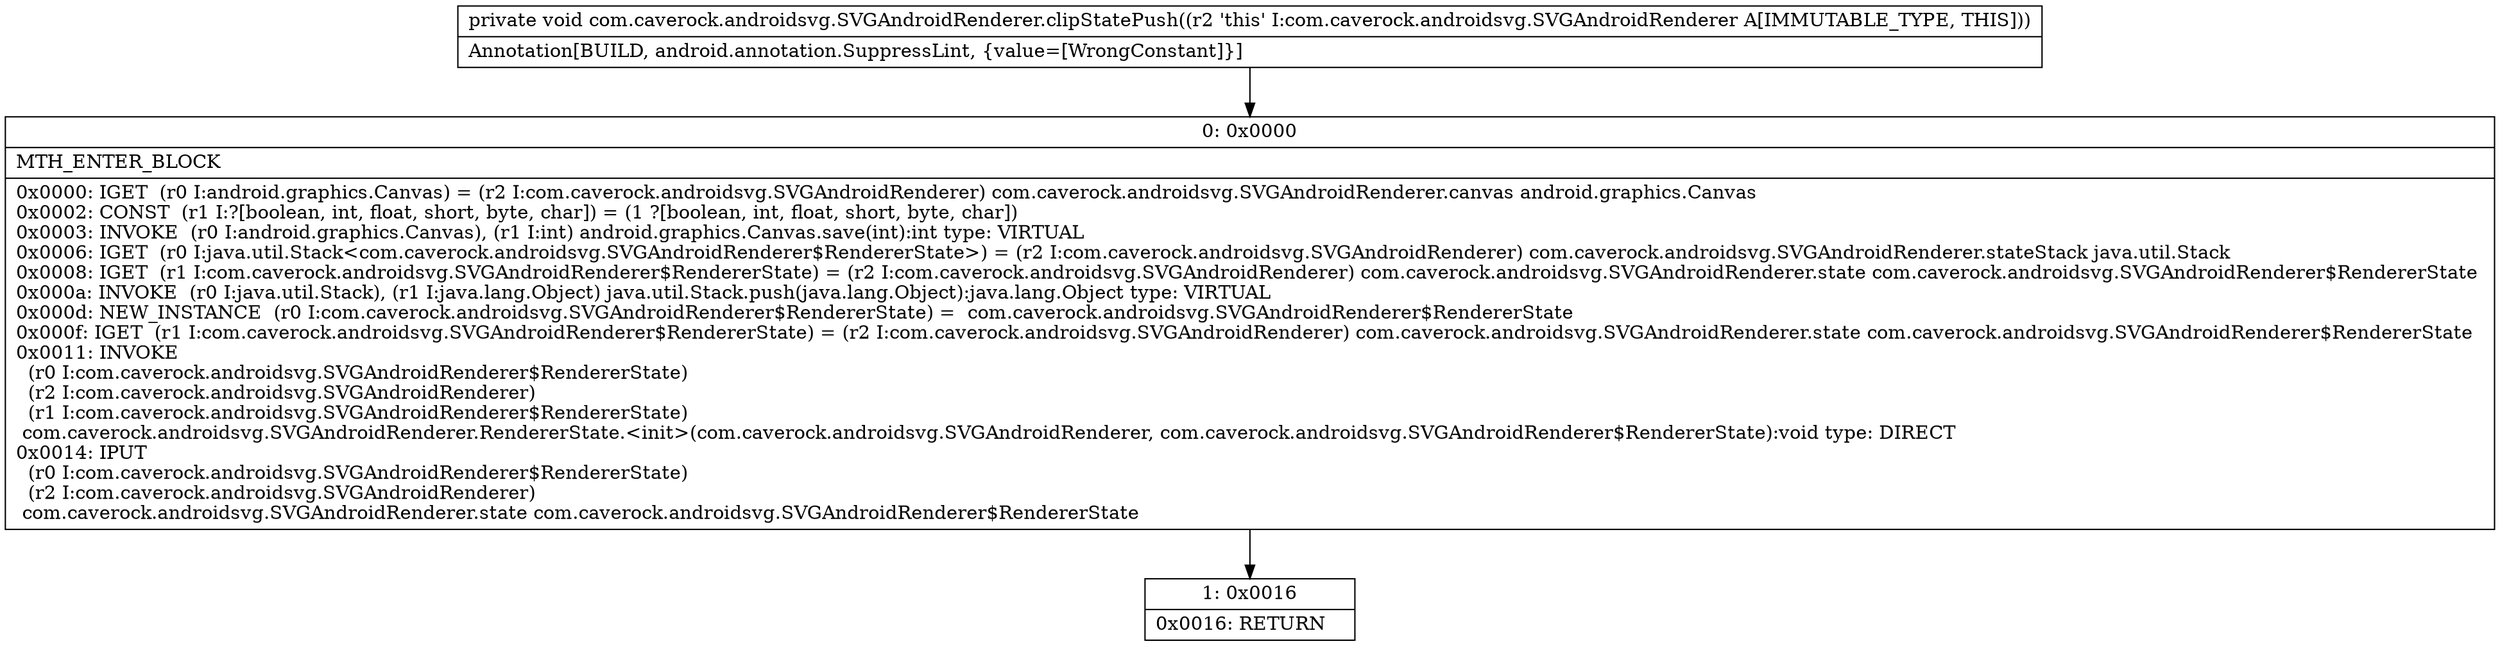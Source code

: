 digraph "CFG forcom.caverock.androidsvg.SVGAndroidRenderer.clipStatePush()V" {
Node_0 [shape=record,label="{0\:\ 0x0000|MTH_ENTER_BLOCK\l|0x0000: IGET  (r0 I:android.graphics.Canvas) = (r2 I:com.caverock.androidsvg.SVGAndroidRenderer) com.caverock.androidsvg.SVGAndroidRenderer.canvas android.graphics.Canvas \l0x0002: CONST  (r1 I:?[boolean, int, float, short, byte, char]) = (1 ?[boolean, int, float, short, byte, char]) \l0x0003: INVOKE  (r0 I:android.graphics.Canvas), (r1 I:int) android.graphics.Canvas.save(int):int type: VIRTUAL \l0x0006: IGET  (r0 I:java.util.Stack\<com.caverock.androidsvg.SVGAndroidRenderer$RendererState\>) = (r2 I:com.caverock.androidsvg.SVGAndroidRenderer) com.caverock.androidsvg.SVGAndroidRenderer.stateStack java.util.Stack \l0x0008: IGET  (r1 I:com.caverock.androidsvg.SVGAndroidRenderer$RendererState) = (r2 I:com.caverock.androidsvg.SVGAndroidRenderer) com.caverock.androidsvg.SVGAndroidRenderer.state com.caverock.androidsvg.SVGAndroidRenderer$RendererState \l0x000a: INVOKE  (r0 I:java.util.Stack), (r1 I:java.lang.Object) java.util.Stack.push(java.lang.Object):java.lang.Object type: VIRTUAL \l0x000d: NEW_INSTANCE  (r0 I:com.caverock.androidsvg.SVGAndroidRenderer$RendererState) =  com.caverock.androidsvg.SVGAndroidRenderer$RendererState \l0x000f: IGET  (r1 I:com.caverock.androidsvg.SVGAndroidRenderer$RendererState) = (r2 I:com.caverock.androidsvg.SVGAndroidRenderer) com.caverock.androidsvg.SVGAndroidRenderer.state com.caverock.androidsvg.SVGAndroidRenderer$RendererState \l0x0011: INVOKE  \l  (r0 I:com.caverock.androidsvg.SVGAndroidRenderer$RendererState)\l  (r2 I:com.caverock.androidsvg.SVGAndroidRenderer)\l  (r1 I:com.caverock.androidsvg.SVGAndroidRenderer$RendererState)\l com.caverock.androidsvg.SVGAndroidRenderer.RendererState.\<init\>(com.caverock.androidsvg.SVGAndroidRenderer, com.caverock.androidsvg.SVGAndroidRenderer$RendererState):void type: DIRECT \l0x0014: IPUT  \l  (r0 I:com.caverock.androidsvg.SVGAndroidRenderer$RendererState)\l  (r2 I:com.caverock.androidsvg.SVGAndroidRenderer)\l com.caverock.androidsvg.SVGAndroidRenderer.state com.caverock.androidsvg.SVGAndroidRenderer$RendererState \l}"];
Node_1 [shape=record,label="{1\:\ 0x0016|0x0016: RETURN   \l}"];
MethodNode[shape=record,label="{private void com.caverock.androidsvg.SVGAndroidRenderer.clipStatePush((r2 'this' I:com.caverock.androidsvg.SVGAndroidRenderer A[IMMUTABLE_TYPE, THIS]))  | Annotation[BUILD, android.annotation.SuppressLint, \{value=[WrongConstant]\}]\l}"];
MethodNode -> Node_0;
Node_0 -> Node_1;
}

